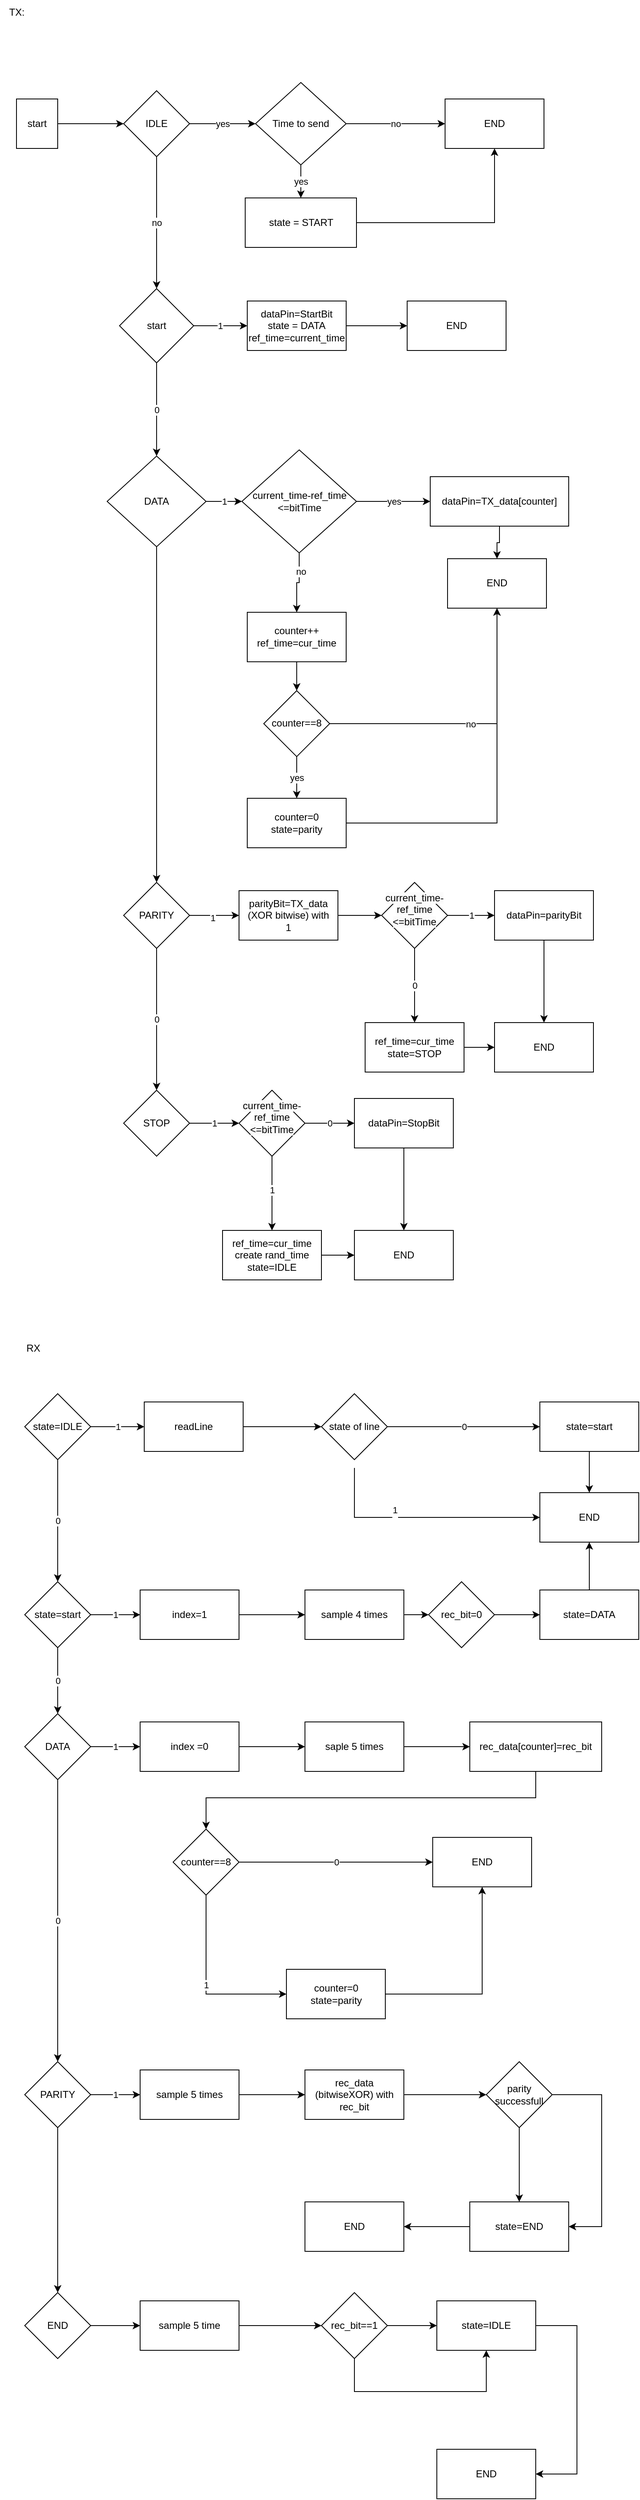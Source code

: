 <mxfile version="24.8.6">
  <diagram name="Page-1" id="nK6e54lD1fn6A036OToT">
    <mxGraphModel dx="1053" dy="811" grid="1" gridSize="10" guides="1" tooltips="1" connect="1" arrows="1" fold="1" page="1" pageScale="1" pageWidth="827" pageHeight="1169" math="0" shadow="0">
      <root>
        <mxCell id="0" />
        <mxCell id="1" parent="0" />
        <mxCell id="eBCCWTajLYEv8vyo-j6G-114" value="" style="edgeStyle=orthogonalEdgeStyle;rounded=0;orthogonalLoop=1;jettySize=auto;html=1;" parent="1" source="eBCCWTajLYEv8vyo-j6G-115" target="eBCCWTajLYEv8vyo-j6G-119" edge="1">
          <mxGeometry relative="1" as="geometry" />
        </mxCell>
        <mxCell id="eBCCWTajLYEv8vyo-j6G-115" value="start" style="whiteSpace=wrap;html=1;" parent="1" vertex="1">
          <mxGeometry x="870" y="130" width="50" height="60" as="geometry" />
        </mxCell>
        <mxCell id="eBCCWTajLYEv8vyo-j6G-116" value="TX:" style="text;html=1;align=center;verticalAlign=middle;resizable=0;points=[];autosize=1;strokeColor=none;fillColor=none;" parent="1" vertex="1">
          <mxGeometry x="850" y="10" width="40" height="30" as="geometry" />
        </mxCell>
        <mxCell id="eBCCWTajLYEv8vyo-j6G-117" value="yes" style="edgeStyle=orthogonalEdgeStyle;rounded=0;orthogonalLoop=1;jettySize=auto;html=1;" parent="1" source="eBCCWTajLYEv8vyo-j6G-119" target="eBCCWTajLYEv8vyo-j6G-122" edge="1">
          <mxGeometry relative="1" as="geometry" />
        </mxCell>
        <mxCell id="eBCCWTajLYEv8vyo-j6G-118" value="no" style="edgeStyle=orthogonalEdgeStyle;rounded=0;orthogonalLoop=1;jettySize=auto;html=1;entryX=0.5;entryY=0;entryDx=0;entryDy=0;" parent="1" source="eBCCWTajLYEv8vyo-j6G-119" target="eBCCWTajLYEv8vyo-j6G-144" edge="1">
          <mxGeometry relative="1" as="geometry">
            <mxPoint x="950" y="250" as="targetPoint" />
          </mxGeometry>
        </mxCell>
        <mxCell id="eBCCWTajLYEv8vyo-j6G-119" value="IDLE" style="rhombus;whiteSpace=wrap;html=1;" parent="1" vertex="1">
          <mxGeometry x="1000" y="120" width="80" height="80" as="geometry" />
        </mxCell>
        <mxCell id="eBCCWTajLYEv8vyo-j6G-120" value="no" style="edgeStyle=orthogonalEdgeStyle;rounded=0;orthogonalLoop=1;jettySize=auto;html=1;" parent="1" source="eBCCWTajLYEv8vyo-j6G-122" target="eBCCWTajLYEv8vyo-j6G-123" edge="1">
          <mxGeometry relative="1" as="geometry" />
        </mxCell>
        <mxCell id="eBCCWTajLYEv8vyo-j6G-121" value="yes" style="edgeStyle=orthogonalEdgeStyle;rounded=0;orthogonalLoop=1;jettySize=auto;html=1;" parent="1" source="eBCCWTajLYEv8vyo-j6G-122" target="eBCCWTajLYEv8vyo-j6G-125" edge="1">
          <mxGeometry relative="1" as="geometry" />
        </mxCell>
        <mxCell id="eBCCWTajLYEv8vyo-j6G-122" value="Time to send" style="rhombus;whiteSpace=wrap;html=1;" parent="1" vertex="1">
          <mxGeometry x="1160" y="110" width="110" height="100" as="geometry" />
        </mxCell>
        <mxCell id="eBCCWTajLYEv8vyo-j6G-123" value="END" style="whiteSpace=wrap;html=1;" parent="1" vertex="1">
          <mxGeometry x="1390" y="130" width="120" height="60" as="geometry" />
        </mxCell>
        <mxCell id="eBCCWTajLYEv8vyo-j6G-124" style="edgeStyle=orthogonalEdgeStyle;rounded=0;orthogonalLoop=1;jettySize=auto;html=1;entryX=0.5;entryY=1;entryDx=0;entryDy=0;" parent="1" source="eBCCWTajLYEv8vyo-j6G-125" target="eBCCWTajLYEv8vyo-j6G-123" edge="1">
          <mxGeometry relative="1" as="geometry" />
        </mxCell>
        <mxCell id="eBCCWTajLYEv8vyo-j6G-125" value="state = START" style="whiteSpace=wrap;html=1;" parent="1" vertex="1">
          <mxGeometry x="1147.5" y="250" width="135" height="60" as="geometry" />
        </mxCell>
        <mxCell id="TkyyTFmCsomu7OzbtmJA-50" value="1" style="edgeStyle=orthogonalEdgeStyle;rounded=0;orthogonalLoop=1;jettySize=auto;html=1;" edge="1" parent="1" source="eBCCWTajLYEv8vyo-j6G-128" target="TkyyTFmCsomu7OzbtmJA-49">
          <mxGeometry relative="1" as="geometry" />
        </mxCell>
        <mxCell id="TkyyTFmCsomu7OzbtmJA-65" style="edgeStyle=orthogonalEdgeStyle;rounded=0;orthogonalLoop=1;jettySize=auto;html=1;entryX=0.5;entryY=0;entryDx=0;entryDy=0;" edge="1" parent="1" source="eBCCWTajLYEv8vyo-j6G-128" target="TkyyTFmCsomu7OzbtmJA-66">
          <mxGeometry relative="1" as="geometry">
            <mxPoint x="1040" y="1059.16" as="targetPoint" />
          </mxGeometry>
        </mxCell>
        <mxCell id="eBCCWTajLYEv8vyo-j6G-128" value="DATA" style="rhombus;whiteSpace=wrap;html=1;" parent="1" vertex="1">
          <mxGeometry x="980" y="563" width="120" height="110" as="geometry" />
        </mxCell>
        <mxCell id="eBCCWTajLYEv8vyo-j6G-142" value="1" style="edgeStyle=orthogonalEdgeStyle;rounded=0;orthogonalLoop=1;jettySize=auto;html=1;" parent="1" source="eBCCWTajLYEv8vyo-j6G-144" target="eBCCWTajLYEv8vyo-j6G-145" edge="1">
          <mxGeometry x="-0.01" relative="1" as="geometry">
            <mxPoint as="offset" />
          </mxGeometry>
        </mxCell>
        <mxCell id="eBCCWTajLYEv8vyo-j6G-143" value="0" style="edgeStyle=orthogonalEdgeStyle;rounded=0;orthogonalLoop=1;jettySize=auto;html=1;entryX=0.5;entryY=0;entryDx=0;entryDy=0;" parent="1" source="eBCCWTajLYEv8vyo-j6G-144" target="eBCCWTajLYEv8vyo-j6G-128" edge="1">
          <mxGeometry relative="1" as="geometry" />
        </mxCell>
        <mxCell id="eBCCWTajLYEv8vyo-j6G-144" value="start" style="rhombus;whiteSpace=wrap;html=1;" parent="1" vertex="1">
          <mxGeometry x="995" y="360" width="90" height="90" as="geometry" />
        </mxCell>
        <mxCell id="TkyyTFmCsomu7OzbtmJA-48" value="" style="edgeStyle=orthogonalEdgeStyle;rounded=0;orthogonalLoop=1;jettySize=auto;html=1;" edge="1" parent="1" source="eBCCWTajLYEv8vyo-j6G-145" target="TkyyTFmCsomu7OzbtmJA-47">
          <mxGeometry relative="1" as="geometry" />
        </mxCell>
        <mxCell id="eBCCWTajLYEv8vyo-j6G-145" value="&lt;div&gt;dataPin=StartBit&lt;/div&gt;&lt;div&gt;state = DATA&lt;/div&gt;&lt;div&gt;ref_time=current_time&lt;/div&gt;" style="whiteSpace=wrap;html=1;" parent="1" vertex="1">
          <mxGeometry x="1150" y="375" width="120" height="60" as="geometry" />
        </mxCell>
        <mxCell id="eBCCWTajLYEv8vyo-j6G-153" value="RX" style="text;html=1;align=center;verticalAlign=middle;resizable=0;points=[];autosize=1;strokeColor=none;fillColor=none;" parent="1" vertex="1">
          <mxGeometry x="870" y="1630" width="40" height="30" as="geometry" />
        </mxCell>
        <mxCell id="eBCCWTajLYEv8vyo-j6G-209" value="" style="edgeStyle=orthogonalEdgeStyle;rounded=0;orthogonalLoop=1;jettySize=auto;html=1;" parent="1" source="eBCCWTajLYEv8vyo-j6G-207" target="eBCCWTajLYEv8vyo-j6G-208" edge="1">
          <mxGeometry relative="1" as="geometry" />
        </mxCell>
        <mxCell id="eBCCWTajLYEv8vyo-j6G-207" value="readLine" style="whiteSpace=wrap;html=1;" parent="1" vertex="1">
          <mxGeometry x="1025" y="1710" width="120" height="60" as="geometry" />
        </mxCell>
        <mxCell id="eBCCWTajLYEv8vyo-j6G-214" value="" style="edgeStyle=orthogonalEdgeStyle;rounded=0;orthogonalLoop=1;jettySize=auto;html=1;" parent="1" edge="1">
          <mxGeometry relative="1" as="geometry">
            <mxPoint x="1280.043" y="1789.997" as="sourcePoint" />
            <mxPoint x="1505" y="1849.997" as="targetPoint" />
            <Array as="points">
              <mxPoint x="1280" y="1850.04" />
            </Array>
          </mxGeometry>
        </mxCell>
        <mxCell id="eBCCWTajLYEv8vyo-j6G-215" value="1&lt;div&gt;&lt;br&gt;&lt;/div&gt;" style="edgeLabel;html=1;align=center;verticalAlign=middle;resizable=0;points=[];" parent="eBCCWTajLYEv8vyo-j6G-214" vertex="1" connectable="0">
          <mxGeometry x="-0.235" y="2" relative="1" as="geometry">
            <mxPoint as="offset" />
          </mxGeometry>
        </mxCell>
        <mxCell id="eBCCWTajLYEv8vyo-j6G-220" value="0" style="edgeStyle=orthogonalEdgeStyle;rounded=0;orthogonalLoop=1;jettySize=auto;html=1;" parent="1" source="eBCCWTajLYEv8vyo-j6G-208" target="eBCCWTajLYEv8vyo-j6G-219" edge="1">
          <mxGeometry relative="1" as="geometry" />
        </mxCell>
        <mxCell id="eBCCWTajLYEv8vyo-j6G-208" value="state of line" style="rhombus;whiteSpace=wrap;html=1;" parent="1" vertex="1">
          <mxGeometry x="1240" y="1700" width="80" height="80" as="geometry" />
        </mxCell>
        <mxCell id="eBCCWTajLYEv8vyo-j6G-213" value="END" style="whiteSpace=wrap;html=1;" parent="1" vertex="1">
          <mxGeometry x="1505" y="1820" width="120" height="60" as="geometry" />
        </mxCell>
        <mxCell id="TkyyTFmCsomu7OzbtmJA-1" style="edgeStyle=orthogonalEdgeStyle;rounded=0;orthogonalLoop=1;jettySize=auto;html=1;entryX=0.5;entryY=0;entryDx=0;entryDy=0;" edge="1" parent="1" source="eBCCWTajLYEv8vyo-j6G-219" target="eBCCWTajLYEv8vyo-j6G-213">
          <mxGeometry relative="1" as="geometry">
            <Array as="points">
              <mxPoint x="1565" y="1800" />
              <mxPoint x="1565" y="1800" />
            </Array>
          </mxGeometry>
        </mxCell>
        <mxCell id="eBCCWTajLYEv8vyo-j6G-219" value="state=start" style="whiteSpace=wrap;html=1;" parent="1" vertex="1">
          <mxGeometry x="1505" y="1710" width="120" height="60" as="geometry" />
        </mxCell>
        <mxCell id="eBCCWTajLYEv8vyo-j6G-222" value="1" style="edgeStyle=orthogonalEdgeStyle;rounded=0;orthogonalLoop=1;jettySize=auto;html=1;entryX=0;entryY=0.5;entryDx=0;entryDy=0;" parent="1" source="eBCCWTajLYEv8vyo-j6G-221" target="eBCCWTajLYEv8vyo-j6G-207" edge="1">
          <mxGeometry relative="1" as="geometry" />
        </mxCell>
        <mxCell id="eBCCWTajLYEv8vyo-j6G-224" value="0" style="edgeStyle=orthogonalEdgeStyle;rounded=0;orthogonalLoop=1;jettySize=auto;html=1;" parent="1" source="eBCCWTajLYEv8vyo-j6G-221" target="eBCCWTajLYEv8vyo-j6G-223" edge="1">
          <mxGeometry relative="1" as="geometry">
            <mxPoint as="offset" />
          </mxGeometry>
        </mxCell>
        <mxCell id="eBCCWTajLYEv8vyo-j6G-221" value="state=IDLE" style="rhombus;whiteSpace=wrap;html=1;" parent="1" vertex="1">
          <mxGeometry x="880" y="1700" width="80" height="80" as="geometry" />
        </mxCell>
        <mxCell id="eBCCWTajLYEv8vyo-j6G-226" value="1" style="edgeStyle=orthogonalEdgeStyle;rounded=0;orthogonalLoop=1;jettySize=auto;html=1;" parent="1" source="eBCCWTajLYEv8vyo-j6G-223" target="eBCCWTajLYEv8vyo-j6G-225" edge="1">
          <mxGeometry relative="1" as="geometry" />
        </mxCell>
        <mxCell id="eBCCWTajLYEv8vyo-j6G-236" value="0" style="edgeStyle=orthogonalEdgeStyle;rounded=0;orthogonalLoop=1;jettySize=auto;html=1;" parent="1" source="eBCCWTajLYEv8vyo-j6G-223" target="eBCCWTajLYEv8vyo-j6G-235" edge="1">
          <mxGeometry relative="1" as="geometry" />
        </mxCell>
        <mxCell id="eBCCWTajLYEv8vyo-j6G-223" value="state=start" style="rhombus;whiteSpace=wrap;html=1;" parent="1" vertex="1">
          <mxGeometry x="880" y="1928" width="80" height="80" as="geometry" />
        </mxCell>
        <mxCell id="eBCCWTajLYEv8vyo-j6G-230" value="" style="edgeStyle=orthogonalEdgeStyle;rounded=0;orthogonalLoop=1;jettySize=auto;html=1;" parent="1" source="eBCCWTajLYEv8vyo-j6G-225" target="eBCCWTajLYEv8vyo-j6G-229" edge="1">
          <mxGeometry relative="1" as="geometry" />
        </mxCell>
        <mxCell id="eBCCWTajLYEv8vyo-j6G-225" value="index=1" style="whiteSpace=wrap;html=1;" parent="1" vertex="1">
          <mxGeometry x="1020" y="1938" width="120" height="60" as="geometry" />
        </mxCell>
        <mxCell id="eBCCWTajLYEv8vyo-j6G-232" value="" style="edgeStyle=orthogonalEdgeStyle;rounded=0;orthogonalLoop=1;jettySize=auto;html=1;" parent="1" source="eBCCWTajLYEv8vyo-j6G-229" target="eBCCWTajLYEv8vyo-j6G-231" edge="1">
          <mxGeometry relative="1" as="geometry" />
        </mxCell>
        <mxCell id="eBCCWTajLYEv8vyo-j6G-229" value="sample 4 times" style="whiteSpace=wrap;html=1;" parent="1" vertex="1">
          <mxGeometry x="1220" y="1938" width="120" height="60" as="geometry" />
        </mxCell>
        <mxCell id="eBCCWTajLYEv8vyo-j6G-234" value="" style="edgeStyle=orthogonalEdgeStyle;rounded=0;orthogonalLoop=1;jettySize=auto;html=1;" parent="1" source="eBCCWTajLYEv8vyo-j6G-231" target="eBCCWTajLYEv8vyo-j6G-233" edge="1">
          <mxGeometry relative="1" as="geometry" />
        </mxCell>
        <mxCell id="eBCCWTajLYEv8vyo-j6G-231" value="rec_bit=0" style="rhombus;whiteSpace=wrap;html=1;" parent="1" vertex="1">
          <mxGeometry x="1370" y="1928" width="80" height="80" as="geometry" />
        </mxCell>
        <mxCell id="TkyyTFmCsomu7OzbtmJA-3" value="" style="edgeStyle=orthogonalEdgeStyle;rounded=0;orthogonalLoop=1;jettySize=auto;html=1;" edge="1" parent="1" source="eBCCWTajLYEv8vyo-j6G-233" target="eBCCWTajLYEv8vyo-j6G-213">
          <mxGeometry relative="1" as="geometry" />
        </mxCell>
        <mxCell id="eBCCWTajLYEv8vyo-j6G-233" value="state=DATA" style="whiteSpace=wrap;html=1;" parent="1" vertex="1">
          <mxGeometry x="1505" y="1938" width="120" height="60" as="geometry" />
        </mxCell>
        <mxCell id="TkyyTFmCsomu7OzbtmJA-5" value="1" style="edgeStyle=orthogonalEdgeStyle;rounded=0;orthogonalLoop=1;jettySize=auto;html=1;" edge="1" parent="1" source="eBCCWTajLYEv8vyo-j6G-235" target="TkyyTFmCsomu7OzbtmJA-4">
          <mxGeometry relative="1" as="geometry" />
        </mxCell>
        <mxCell id="TkyyTFmCsomu7OzbtmJA-20" value="0" style="edgeStyle=orthogonalEdgeStyle;rounded=0;orthogonalLoop=1;jettySize=auto;html=1;" edge="1" parent="1" source="eBCCWTajLYEv8vyo-j6G-235" target="TkyyTFmCsomu7OzbtmJA-19">
          <mxGeometry relative="1" as="geometry" />
        </mxCell>
        <mxCell id="eBCCWTajLYEv8vyo-j6G-235" value="DATA" style="rhombus;whiteSpace=wrap;html=1;" parent="1" vertex="1">
          <mxGeometry x="880" y="2088" width="80" height="80" as="geometry" />
        </mxCell>
        <mxCell id="TkyyTFmCsomu7OzbtmJA-7" value="" style="edgeStyle=orthogonalEdgeStyle;rounded=0;orthogonalLoop=1;jettySize=auto;html=1;" edge="1" parent="1" source="TkyyTFmCsomu7OzbtmJA-4" target="TkyyTFmCsomu7OzbtmJA-6">
          <mxGeometry relative="1" as="geometry" />
        </mxCell>
        <mxCell id="TkyyTFmCsomu7OzbtmJA-4" value="index =0" style="whiteSpace=wrap;html=1;" vertex="1" parent="1">
          <mxGeometry x="1020" y="2098" width="120" height="60" as="geometry" />
        </mxCell>
        <mxCell id="TkyyTFmCsomu7OzbtmJA-11" value="" style="edgeStyle=orthogonalEdgeStyle;rounded=0;orthogonalLoop=1;jettySize=auto;html=1;" edge="1" parent="1" source="TkyyTFmCsomu7OzbtmJA-6" target="TkyyTFmCsomu7OzbtmJA-10">
          <mxGeometry relative="1" as="geometry" />
        </mxCell>
        <mxCell id="TkyyTFmCsomu7OzbtmJA-6" value="saple 5 times" style="whiteSpace=wrap;html=1;" vertex="1" parent="1">
          <mxGeometry x="1220" y="2098" width="120" height="60" as="geometry" />
        </mxCell>
        <mxCell id="TkyyTFmCsomu7OzbtmJA-13" value="" style="edgeStyle=orthogonalEdgeStyle;rounded=0;orthogonalLoop=1;jettySize=auto;html=1;" edge="1" parent="1" source="TkyyTFmCsomu7OzbtmJA-10" target="TkyyTFmCsomu7OzbtmJA-12">
          <mxGeometry relative="1" as="geometry">
            <Array as="points">
              <mxPoint x="1500" y="2190" />
              <mxPoint x="1100" y="2190" />
            </Array>
          </mxGeometry>
        </mxCell>
        <mxCell id="TkyyTFmCsomu7OzbtmJA-10" value="rec_data[counter]=rec_bit" style="whiteSpace=wrap;html=1;" vertex="1" parent="1">
          <mxGeometry x="1420" y="2098" width="160" height="60" as="geometry" />
        </mxCell>
        <mxCell id="TkyyTFmCsomu7OzbtmJA-15" value="0" style="edgeStyle=orthogonalEdgeStyle;rounded=0;orthogonalLoop=1;jettySize=auto;html=1;" edge="1" parent="1" source="TkyyTFmCsomu7OzbtmJA-12" target="TkyyTFmCsomu7OzbtmJA-14">
          <mxGeometry relative="1" as="geometry" />
        </mxCell>
        <mxCell id="TkyyTFmCsomu7OzbtmJA-17" value="1" style="edgeStyle=orthogonalEdgeStyle;rounded=0;orthogonalLoop=1;jettySize=auto;html=1;" edge="1" parent="1" source="TkyyTFmCsomu7OzbtmJA-12" target="TkyyTFmCsomu7OzbtmJA-16">
          <mxGeometry relative="1" as="geometry">
            <Array as="points">
              <mxPoint x="1100" y="2428" />
            </Array>
          </mxGeometry>
        </mxCell>
        <mxCell id="TkyyTFmCsomu7OzbtmJA-12" value="counter==8" style="rhombus;whiteSpace=wrap;html=1;" vertex="1" parent="1">
          <mxGeometry x="1060" y="2228" width="80" height="80" as="geometry" />
        </mxCell>
        <mxCell id="TkyyTFmCsomu7OzbtmJA-14" value="END" style="whiteSpace=wrap;html=1;" vertex="1" parent="1">
          <mxGeometry x="1375" y="2238" width="120" height="60" as="geometry" />
        </mxCell>
        <mxCell id="TkyyTFmCsomu7OzbtmJA-18" style="edgeStyle=orthogonalEdgeStyle;rounded=0;orthogonalLoop=1;jettySize=auto;html=1;entryX=0.5;entryY=1;entryDx=0;entryDy=0;" edge="1" parent="1" source="TkyyTFmCsomu7OzbtmJA-16" target="TkyyTFmCsomu7OzbtmJA-14">
          <mxGeometry relative="1" as="geometry" />
        </mxCell>
        <mxCell id="TkyyTFmCsomu7OzbtmJA-16" value="counter=0&lt;div&gt;state=parity&lt;/div&gt;" style="whiteSpace=wrap;html=1;" vertex="1" parent="1">
          <mxGeometry x="1197.5" y="2398" width="120" height="60" as="geometry" />
        </mxCell>
        <mxCell id="TkyyTFmCsomu7OzbtmJA-22" value="1" style="edgeStyle=orthogonalEdgeStyle;rounded=0;orthogonalLoop=1;jettySize=auto;html=1;" edge="1" parent="1" source="TkyyTFmCsomu7OzbtmJA-19" target="TkyyTFmCsomu7OzbtmJA-21">
          <mxGeometry relative="1" as="geometry" />
        </mxCell>
        <mxCell id="TkyyTFmCsomu7OzbtmJA-33" value="" style="edgeStyle=orthogonalEdgeStyle;rounded=0;orthogonalLoop=1;jettySize=auto;html=1;" edge="1" parent="1" source="TkyyTFmCsomu7OzbtmJA-19" target="TkyyTFmCsomu7OzbtmJA-32">
          <mxGeometry relative="1" as="geometry" />
        </mxCell>
        <mxCell id="TkyyTFmCsomu7OzbtmJA-19" value="PARITY" style="rhombus;whiteSpace=wrap;html=1;" vertex="1" parent="1">
          <mxGeometry x="880" y="2510" width="80" height="80" as="geometry" />
        </mxCell>
        <mxCell id="TkyyTFmCsomu7OzbtmJA-24" value="" style="edgeStyle=orthogonalEdgeStyle;rounded=0;orthogonalLoop=1;jettySize=auto;html=1;" edge="1" parent="1" source="TkyyTFmCsomu7OzbtmJA-21" target="TkyyTFmCsomu7OzbtmJA-23">
          <mxGeometry relative="1" as="geometry" />
        </mxCell>
        <mxCell id="TkyyTFmCsomu7OzbtmJA-21" value="sample 5 times" style="whiteSpace=wrap;html=1;" vertex="1" parent="1">
          <mxGeometry x="1020" y="2520" width="120" height="60" as="geometry" />
        </mxCell>
        <mxCell id="TkyyTFmCsomu7OzbtmJA-26" value="" style="edgeStyle=orthogonalEdgeStyle;rounded=0;orthogonalLoop=1;jettySize=auto;html=1;" edge="1" parent="1" source="TkyyTFmCsomu7OzbtmJA-23" target="TkyyTFmCsomu7OzbtmJA-25">
          <mxGeometry relative="1" as="geometry" />
        </mxCell>
        <mxCell id="TkyyTFmCsomu7OzbtmJA-23" value="rec_data (bitwiseXOR) with rec_bit" style="whiteSpace=wrap;html=1;" vertex="1" parent="1">
          <mxGeometry x="1220" y="2520" width="120" height="60" as="geometry" />
        </mxCell>
        <mxCell id="TkyyTFmCsomu7OzbtmJA-28" value="" style="edgeStyle=orthogonalEdgeStyle;rounded=0;orthogonalLoop=1;jettySize=auto;html=1;" edge="1" parent="1" source="TkyyTFmCsomu7OzbtmJA-25" target="TkyyTFmCsomu7OzbtmJA-27">
          <mxGeometry relative="1" as="geometry" />
        </mxCell>
        <mxCell id="TkyyTFmCsomu7OzbtmJA-29" style="edgeStyle=orthogonalEdgeStyle;rounded=0;orthogonalLoop=1;jettySize=auto;html=1;entryX=1;entryY=0.5;entryDx=0;entryDy=0;" edge="1" parent="1" source="TkyyTFmCsomu7OzbtmJA-25" target="TkyyTFmCsomu7OzbtmJA-27">
          <mxGeometry relative="1" as="geometry">
            <Array as="points">
              <mxPoint x="1580" y="2550" />
              <mxPoint x="1580" y="2710" />
            </Array>
          </mxGeometry>
        </mxCell>
        <mxCell id="TkyyTFmCsomu7OzbtmJA-25" value="parity successfull" style="rhombus;whiteSpace=wrap;html=1;" vertex="1" parent="1">
          <mxGeometry x="1440" y="2510" width="80" height="80" as="geometry" />
        </mxCell>
        <mxCell id="TkyyTFmCsomu7OzbtmJA-31" value="" style="edgeStyle=orthogonalEdgeStyle;rounded=0;orthogonalLoop=1;jettySize=auto;html=1;" edge="1" parent="1" source="TkyyTFmCsomu7OzbtmJA-27" target="TkyyTFmCsomu7OzbtmJA-30">
          <mxGeometry relative="1" as="geometry" />
        </mxCell>
        <mxCell id="TkyyTFmCsomu7OzbtmJA-27" value="state=END" style="whiteSpace=wrap;html=1;" vertex="1" parent="1">
          <mxGeometry x="1420" y="2680" width="120" height="60" as="geometry" />
        </mxCell>
        <mxCell id="TkyyTFmCsomu7OzbtmJA-30" value="END" style="whiteSpace=wrap;html=1;" vertex="1" parent="1">
          <mxGeometry x="1220" y="2680" width="120" height="60" as="geometry" />
        </mxCell>
        <mxCell id="TkyyTFmCsomu7OzbtmJA-35" value="" style="edgeStyle=orthogonalEdgeStyle;rounded=0;orthogonalLoop=1;jettySize=auto;html=1;" edge="1" parent="1" source="TkyyTFmCsomu7OzbtmJA-32" target="TkyyTFmCsomu7OzbtmJA-34">
          <mxGeometry relative="1" as="geometry" />
        </mxCell>
        <mxCell id="TkyyTFmCsomu7OzbtmJA-32" value="END" style="rhombus;whiteSpace=wrap;html=1;" vertex="1" parent="1">
          <mxGeometry x="880" y="2790" width="80" height="80" as="geometry" />
        </mxCell>
        <mxCell id="TkyyTFmCsomu7OzbtmJA-41" value="" style="edgeStyle=orthogonalEdgeStyle;rounded=0;orthogonalLoop=1;jettySize=auto;html=1;" edge="1" parent="1" source="TkyyTFmCsomu7OzbtmJA-34" target="TkyyTFmCsomu7OzbtmJA-40">
          <mxGeometry relative="1" as="geometry" />
        </mxCell>
        <mxCell id="TkyyTFmCsomu7OzbtmJA-34" value="sample 5 time" style="whiteSpace=wrap;html=1;" vertex="1" parent="1">
          <mxGeometry x="1020" y="2800" width="120" height="60" as="geometry" />
        </mxCell>
        <mxCell id="TkyyTFmCsomu7OzbtmJA-43" value="" style="edgeStyle=orthogonalEdgeStyle;rounded=0;orthogonalLoop=1;jettySize=auto;html=1;" edge="1" parent="1" source="TkyyTFmCsomu7OzbtmJA-40" target="TkyyTFmCsomu7OzbtmJA-42">
          <mxGeometry relative="1" as="geometry" />
        </mxCell>
        <mxCell id="TkyyTFmCsomu7OzbtmJA-44" style="edgeStyle=orthogonalEdgeStyle;rounded=0;orthogonalLoop=1;jettySize=auto;html=1;entryX=0.5;entryY=1;entryDx=0;entryDy=0;" edge="1" parent="1" source="TkyyTFmCsomu7OzbtmJA-40" target="TkyyTFmCsomu7OzbtmJA-42">
          <mxGeometry relative="1" as="geometry">
            <Array as="points">
              <mxPoint x="1280" y="2910" />
              <mxPoint x="1440" y="2910" />
            </Array>
          </mxGeometry>
        </mxCell>
        <mxCell id="TkyyTFmCsomu7OzbtmJA-40" value="rec_bit==1" style="rhombus;whiteSpace=wrap;html=1;" vertex="1" parent="1">
          <mxGeometry x="1240" y="2790" width="80" height="80" as="geometry" />
        </mxCell>
        <mxCell id="TkyyTFmCsomu7OzbtmJA-46" value="" style="edgeStyle=orthogonalEdgeStyle;rounded=0;orthogonalLoop=1;jettySize=auto;html=1;" edge="1" parent="1" source="TkyyTFmCsomu7OzbtmJA-42" target="TkyyTFmCsomu7OzbtmJA-45">
          <mxGeometry relative="1" as="geometry">
            <Array as="points">
              <mxPoint x="1550" y="2830" />
              <mxPoint x="1550" y="3010" />
            </Array>
          </mxGeometry>
        </mxCell>
        <mxCell id="TkyyTFmCsomu7OzbtmJA-42" value="state=IDLE" style="whiteSpace=wrap;html=1;" vertex="1" parent="1">
          <mxGeometry x="1380" y="2800" width="120" height="60" as="geometry" />
        </mxCell>
        <mxCell id="TkyyTFmCsomu7OzbtmJA-45" value="END" style="whiteSpace=wrap;html=1;" vertex="1" parent="1">
          <mxGeometry x="1380" y="2980" width="120" height="60" as="geometry" />
        </mxCell>
        <mxCell id="TkyyTFmCsomu7OzbtmJA-47" value="END" style="whiteSpace=wrap;html=1;" vertex="1" parent="1">
          <mxGeometry x="1344" y="375" width="120" height="60" as="geometry" />
        </mxCell>
        <mxCell id="TkyyTFmCsomu7OzbtmJA-52" value="yes" style="edgeStyle=orthogonalEdgeStyle;rounded=0;orthogonalLoop=1;jettySize=auto;html=1;" edge="1" parent="1" source="TkyyTFmCsomu7OzbtmJA-49" target="TkyyTFmCsomu7OzbtmJA-51">
          <mxGeometry relative="1" as="geometry" />
        </mxCell>
        <mxCell id="TkyyTFmCsomu7OzbtmJA-54" value="" style="edgeStyle=orthogonalEdgeStyle;rounded=0;orthogonalLoop=1;jettySize=auto;html=1;" edge="1" parent="1" source="TkyyTFmCsomu7OzbtmJA-49" target="TkyyTFmCsomu7OzbtmJA-53">
          <mxGeometry relative="1" as="geometry" />
        </mxCell>
        <mxCell id="TkyyTFmCsomu7OzbtmJA-55" value="no" style="edgeLabel;html=1;align=center;verticalAlign=middle;resizable=0;points=[];" vertex="1" connectable="0" parent="TkyyTFmCsomu7OzbtmJA-54">
          <mxGeometry x="-0.417" y="2" relative="1" as="geometry">
            <mxPoint as="offset" />
          </mxGeometry>
        </mxCell>
        <mxCell id="TkyyTFmCsomu7OzbtmJA-49" value="current_time-ref_time &amp;lt;=bitTime" style="rhombus;whiteSpace=wrap;html=1;" vertex="1" parent="1">
          <mxGeometry x="1143.5" y="555.5" width="139" height="125" as="geometry" />
        </mxCell>
        <mxCell id="TkyyTFmCsomu7OzbtmJA-57" value="" style="edgeStyle=orthogonalEdgeStyle;rounded=0;orthogonalLoop=1;jettySize=auto;html=1;" edge="1" parent="1" source="TkyyTFmCsomu7OzbtmJA-51" target="TkyyTFmCsomu7OzbtmJA-56">
          <mxGeometry relative="1" as="geometry" />
        </mxCell>
        <mxCell id="TkyyTFmCsomu7OzbtmJA-51" value="dataPin=TX_data[counter]" style="whiteSpace=wrap;html=1;" vertex="1" parent="1">
          <mxGeometry x="1372" y="588" width="168" height="60" as="geometry" />
        </mxCell>
        <mxCell id="TkyyTFmCsomu7OzbtmJA-59" value="" style="edgeStyle=orthogonalEdgeStyle;rounded=0;orthogonalLoop=1;jettySize=auto;html=1;" edge="1" parent="1" source="TkyyTFmCsomu7OzbtmJA-53" target="TkyyTFmCsomu7OzbtmJA-58">
          <mxGeometry relative="1" as="geometry" />
        </mxCell>
        <mxCell id="TkyyTFmCsomu7OzbtmJA-53" value="counter++&lt;div&gt;ref_time=cur_time&lt;/div&gt;" style="whiteSpace=wrap;html=1;" vertex="1" parent="1">
          <mxGeometry x="1150" y="752.46" width="120" height="60" as="geometry" />
        </mxCell>
        <mxCell id="TkyyTFmCsomu7OzbtmJA-56" value="END" style="whiteSpace=wrap;html=1;" vertex="1" parent="1">
          <mxGeometry x="1393" y="687.46" width="120" height="60" as="geometry" />
        </mxCell>
        <mxCell id="TkyyTFmCsomu7OzbtmJA-60" value="no" style="edgeStyle=orthogonalEdgeStyle;rounded=0;orthogonalLoop=1;jettySize=auto;html=1;entryX=0.5;entryY=1;entryDx=0;entryDy=0;" edge="1" parent="1" source="TkyyTFmCsomu7OzbtmJA-58" target="TkyyTFmCsomu7OzbtmJA-56">
          <mxGeometry relative="1" as="geometry" />
        </mxCell>
        <mxCell id="TkyyTFmCsomu7OzbtmJA-62" value="yes" style="edgeStyle=orthogonalEdgeStyle;rounded=0;orthogonalLoop=1;jettySize=auto;html=1;" edge="1" parent="1" source="TkyyTFmCsomu7OzbtmJA-58" target="TkyyTFmCsomu7OzbtmJA-61">
          <mxGeometry relative="1" as="geometry" />
        </mxCell>
        <mxCell id="TkyyTFmCsomu7OzbtmJA-58" value="counter==8" style="rhombus;whiteSpace=wrap;html=1;" vertex="1" parent="1">
          <mxGeometry x="1170" y="847.46" width="80" height="80" as="geometry" />
        </mxCell>
        <mxCell id="TkyyTFmCsomu7OzbtmJA-64" style="edgeStyle=orthogonalEdgeStyle;rounded=0;orthogonalLoop=1;jettySize=auto;html=1;entryX=0.5;entryY=1;entryDx=0;entryDy=0;" edge="1" parent="1" source="TkyyTFmCsomu7OzbtmJA-61" target="TkyyTFmCsomu7OzbtmJA-56">
          <mxGeometry relative="1" as="geometry" />
        </mxCell>
        <mxCell id="TkyyTFmCsomu7OzbtmJA-61" value="counter=0&lt;div&gt;state=parity&lt;/div&gt;" style="whiteSpace=wrap;html=1;" vertex="1" parent="1">
          <mxGeometry x="1150" y="978" width="120" height="60" as="geometry" />
        </mxCell>
        <mxCell id="TkyyTFmCsomu7OzbtmJA-68" value="" style="edgeStyle=orthogonalEdgeStyle;rounded=0;orthogonalLoop=1;jettySize=auto;html=1;" edge="1" parent="1" source="TkyyTFmCsomu7OzbtmJA-66" target="TkyyTFmCsomu7OzbtmJA-67">
          <mxGeometry relative="1" as="geometry" />
        </mxCell>
        <mxCell id="TkyyTFmCsomu7OzbtmJA-89" value="1" style="edgeLabel;html=1;align=center;verticalAlign=middle;resizable=0;points=[];" vertex="1" connectable="0" parent="TkyyTFmCsomu7OzbtmJA-68">
          <mxGeometry x="-0.059" y="-3" relative="1" as="geometry">
            <mxPoint as="offset" />
          </mxGeometry>
        </mxCell>
        <mxCell id="TkyyTFmCsomu7OzbtmJA-83" value="0" style="edgeStyle=orthogonalEdgeStyle;rounded=0;orthogonalLoop=1;jettySize=auto;html=1;" edge="1" parent="1" source="TkyyTFmCsomu7OzbtmJA-66" target="TkyyTFmCsomu7OzbtmJA-82">
          <mxGeometry relative="1" as="geometry" />
        </mxCell>
        <mxCell id="TkyyTFmCsomu7OzbtmJA-66" value="PARITY" style="rhombus;whiteSpace=wrap;html=1;" vertex="1" parent="1">
          <mxGeometry x="1000" y="1080" width="80" height="80" as="geometry" />
        </mxCell>
        <mxCell id="TkyyTFmCsomu7OzbtmJA-72" value="" style="edgeStyle=orthogonalEdgeStyle;rounded=0;orthogonalLoop=1;jettySize=auto;html=1;" edge="1" parent="1" source="TkyyTFmCsomu7OzbtmJA-67" target="TkyyTFmCsomu7OzbtmJA-71">
          <mxGeometry relative="1" as="geometry" />
        </mxCell>
        <mxCell id="TkyyTFmCsomu7OzbtmJA-67" value="parityBit=TX_data (XOR bitwise) with&lt;div&gt;1&lt;/div&gt;" style="whiteSpace=wrap;html=1;" vertex="1" parent="1">
          <mxGeometry x="1140" y="1090" width="120" height="60" as="geometry" />
        </mxCell>
        <mxCell id="TkyyTFmCsomu7OzbtmJA-74" value="1" style="edgeStyle=orthogonalEdgeStyle;rounded=0;orthogonalLoop=1;jettySize=auto;html=1;" edge="1" parent="1" source="TkyyTFmCsomu7OzbtmJA-71" target="TkyyTFmCsomu7OzbtmJA-73">
          <mxGeometry relative="1" as="geometry" />
        </mxCell>
        <mxCell id="TkyyTFmCsomu7OzbtmJA-77" value="0" style="edgeStyle=orthogonalEdgeStyle;rounded=0;orthogonalLoop=1;jettySize=auto;html=1;" edge="1" parent="1" source="TkyyTFmCsomu7OzbtmJA-71" target="TkyyTFmCsomu7OzbtmJA-76">
          <mxGeometry relative="1" as="geometry" />
        </mxCell>
        <mxCell id="TkyyTFmCsomu7OzbtmJA-71" value="&#xa;&lt;span style=&quot;color: rgb(0, 0, 0); font-family: Helvetica; font-size: 12px; font-style: normal; font-variant-ligatures: normal; font-variant-caps: normal; font-weight: 400; letter-spacing: normal; orphans: 2; text-align: center; text-indent: 0px; text-transform: none; widows: 2; word-spacing: 0px; -webkit-text-stroke-width: 0px; white-space: normal; background-color: rgb(251, 251, 251); text-decoration-thickness: initial; text-decoration-style: initial; text-decoration-color: initial; display: inline !important; float: none;&quot;&gt;current_time-ref_time &amp;lt;=bitTime&lt;/span&gt;&#xa;&#xa;" style="rhombus;whiteSpace=wrap;html=1;" vertex="1" parent="1">
          <mxGeometry x="1313" y="1080" width="80" height="80" as="geometry" />
        </mxCell>
        <mxCell id="TkyyTFmCsomu7OzbtmJA-80" value="" style="edgeStyle=orthogonalEdgeStyle;rounded=0;orthogonalLoop=1;jettySize=auto;html=1;" edge="1" parent="1" source="TkyyTFmCsomu7OzbtmJA-73" target="TkyyTFmCsomu7OzbtmJA-78">
          <mxGeometry relative="1" as="geometry" />
        </mxCell>
        <mxCell id="TkyyTFmCsomu7OzbtmJA-73" value="dataPin=parityBit" style="whiteSpace=wrap;html=1;" vertex="1" parent="1">
          <mxGeometry x="1450" y="1090" width="120" height="60" as="geometry" />
        </mxCell>
        <mxCell id="TkyyTFmCsomu7OzbtmJA-79" value="" style="edgeStyle=orthogonalEdgeStyle;rounded=0;orthogonalLoop=1;jettySize=auto;html=1;" edge="1" parent="1" source="TkyyTFmCsomu7OzbtmJA-76" target="TkyyTFmCsomu7OzbtmJA-78">
          <mxGeometry relative="1" as="geometry" />
        </mxCell>
        <mxCell id="TkyyTFmCsomu7OzbtmJA-76" value="ref_time=cur_time&lt;div&gt;state=STOP&lt;/div&gt;" style="whiteSpace=wrap;html=1;" vertex="1" parent="1">
          <mxGeometry x="1293" y="1250" width="120" height="60" as="geometry" />
        </mxCell>
        <mxCell id="TkyyTFmCsomu7OzbtmJA-78" value="END" style="whiteSpace=wrap;html=1;" vertex="1" parent="1">
          <mxGeometry x="1450" y="1250" width="120" height="60" as="geometry" />
        </mxCell>
        <mxCell id="TkyyTFmCsomu7OzbtmJA-87" value="1" style="edgeStyle=orthogonalEdgeStyle;rounded=0;orthogonalLoop=1;jettySize=auto;html=1;entryX=0;entryY=0.5;entryDx=0;entryDy=0;" edge="1" parent="1" source="TkyyTFmCsomu7OzbtmJA-82" target="TkyyTFmCsomu7OzbtmJA-88">
          <mxGeometry relative="1" as="geometry">
            <mxPoint x="1160" y="1372" as="targetPoint" />
          </mxGeometry>
        </mxCell>
        <mxCell id="TkyyTFmCsomu7OzbtmJA-82" value="STOP" style="rhombus;whiteSpace=wrap;html=1;" vertex="1" parent="1">
          <mxGeometry x="1000" y="1332" width="80" height="80" as="geometry" />
        </mxCell>
        <mxCell id="TkyyTFmCsomu7OzbtmJA-91" value="0" style="edgeStyle=orthogonalEdgeStyle;rounded=0;orthogonalLoop=1;jettySize=auto;html=1;" edge="1" parent="1" source="TkyyTFmCsomu7OzbtmJA-88" target="TkyyTFmCsomu7OzbtmJA-90">
          <mxGeometry relative="1" as="geometry" />
        </mxCell>
        <mxCell id="TkyyTFmCsomu7OzbtmJA-93" value="" style="edgeStyle=orthogonalEdgeStyle;rounded=0;orthogonalLoop=1;jettySize=auto;html=1;" edge="1" parent="1" source="TkyyTFmCsomu7OzbtmJA-88" target="TkyyTFmCsomu7OzbtmJA-92">
          <mxGeometry relative="1" as="geometry" />
        </mxCell>
        <mxCell id="TkyyTFmCsomu7OzbtmJA-94" value="1" style="edgeLabel;html=1;align=center;verticalAlign=middle;resizable=0;points=[];" vertex="1" connectable="0" parent="TkyyTFmCsomu7OzbtmJA-93">
          <mxGeometry x="-0.089" relative="1" as="geometry">
            <mxPoint as="offset" />
          </mxGeometry>
        </mxCell>
        <mxCell id="TkyyTFmCsomu7OzbtmJA-88" value="&#xa;&lt;span style=&quot;color: rgb(0, 0, 0); font-family: Helvetica; font-size: 12px; font-style: normal; font-variant-ligatures: normal; font-variant-caps: normal; font-weight: 400; letter-spacing: normal; orphans: 2; text-align: center; text-indent: 0px; text-transform: none; widows: 2; word-spacing: 0px; -webkit-text-stroke-width: 0px; white-space: normal; background-color: rgb(251, 251, 251); text-decoration-thickness: initial; text-decoration-style: initial; text-decoration-color: initial; display: inline !important; float: none;&quot;&gt;current_time-ref_time &amp;lt;=bitTime&lt;/span&gt;&#xa;&#xa;" style="rhombus;whiteSpace=wrap;html=1;" vertex="1" parent="1">
          <mxGeometry x="1140" y="1332" width="80" height="80" as="geometry" />
        </mxCell>
        <mxCell id="TkyyTFmCsomu7OzbtmJA-97" value="" style="edgeStyle=orthogonalEdgeStyle;rounded=0;orthogonalLoop=1;jettySize=auto;html=1;" edge="1" parent="1" source="TkyyTFmCsomu7OzbtmJA-90" target="TkyyTFmCsomu7OzbtmJA-95">
          <mxGeometry relative="1" as="geometry" />
        </mxCell>
        <mxCell id="TkyyTFmCsomu7OzbtmJA-90" value="dataPin=StopBit" style="whiteSpace=wrap;html=1;" vertex="1" parent="1">
          <mxGeometry x="1280" y="1342" width="120" height="60" as="geometry" />
        </mxCell>
        <mxCell id="TkyyTFmCsomu7OzbtmJA-96" value="" style="edgeStyle=orthogonalEdgeStyle;rounded=0;orthogonalLoop=1;jettySize=auto;html=1;" edge="1" parent="1" source="TkyyTFmCsomu7OzbtmJA-92" target="TkyyTFmCsomu7OzbtmJA-95">
          <mxGeometry relative="1" as="geometry" />
        </mxCell>
        <mxCell id="TkyyTFmCsomu7OzbtmJA-92" value="ref_time=cur_time&lt;div&gt;create rand_time&lt;/div&gt;&lt;div&gt;state=IDLE&lt;/div&gt;" style="whiteSpace=wrap;html=1;" vertex="1" parent="1">
          <mxGeometry x="1120" y="1502" width="120" height="60" as="geometry" />
        </mxCell>
        <mxCell id="TkyyTFmCsomu7OzbtmJA-95" value="END" style="whiteSpace=wrap;html=1;" vertex="1" parent="1">
          <mxGeometry x="1280" y="1502" width="120" height="60" as="geometry" />
        </mxCell>
      </root>
    </mxGraphModel>
  </diagram>
</mxfile>
